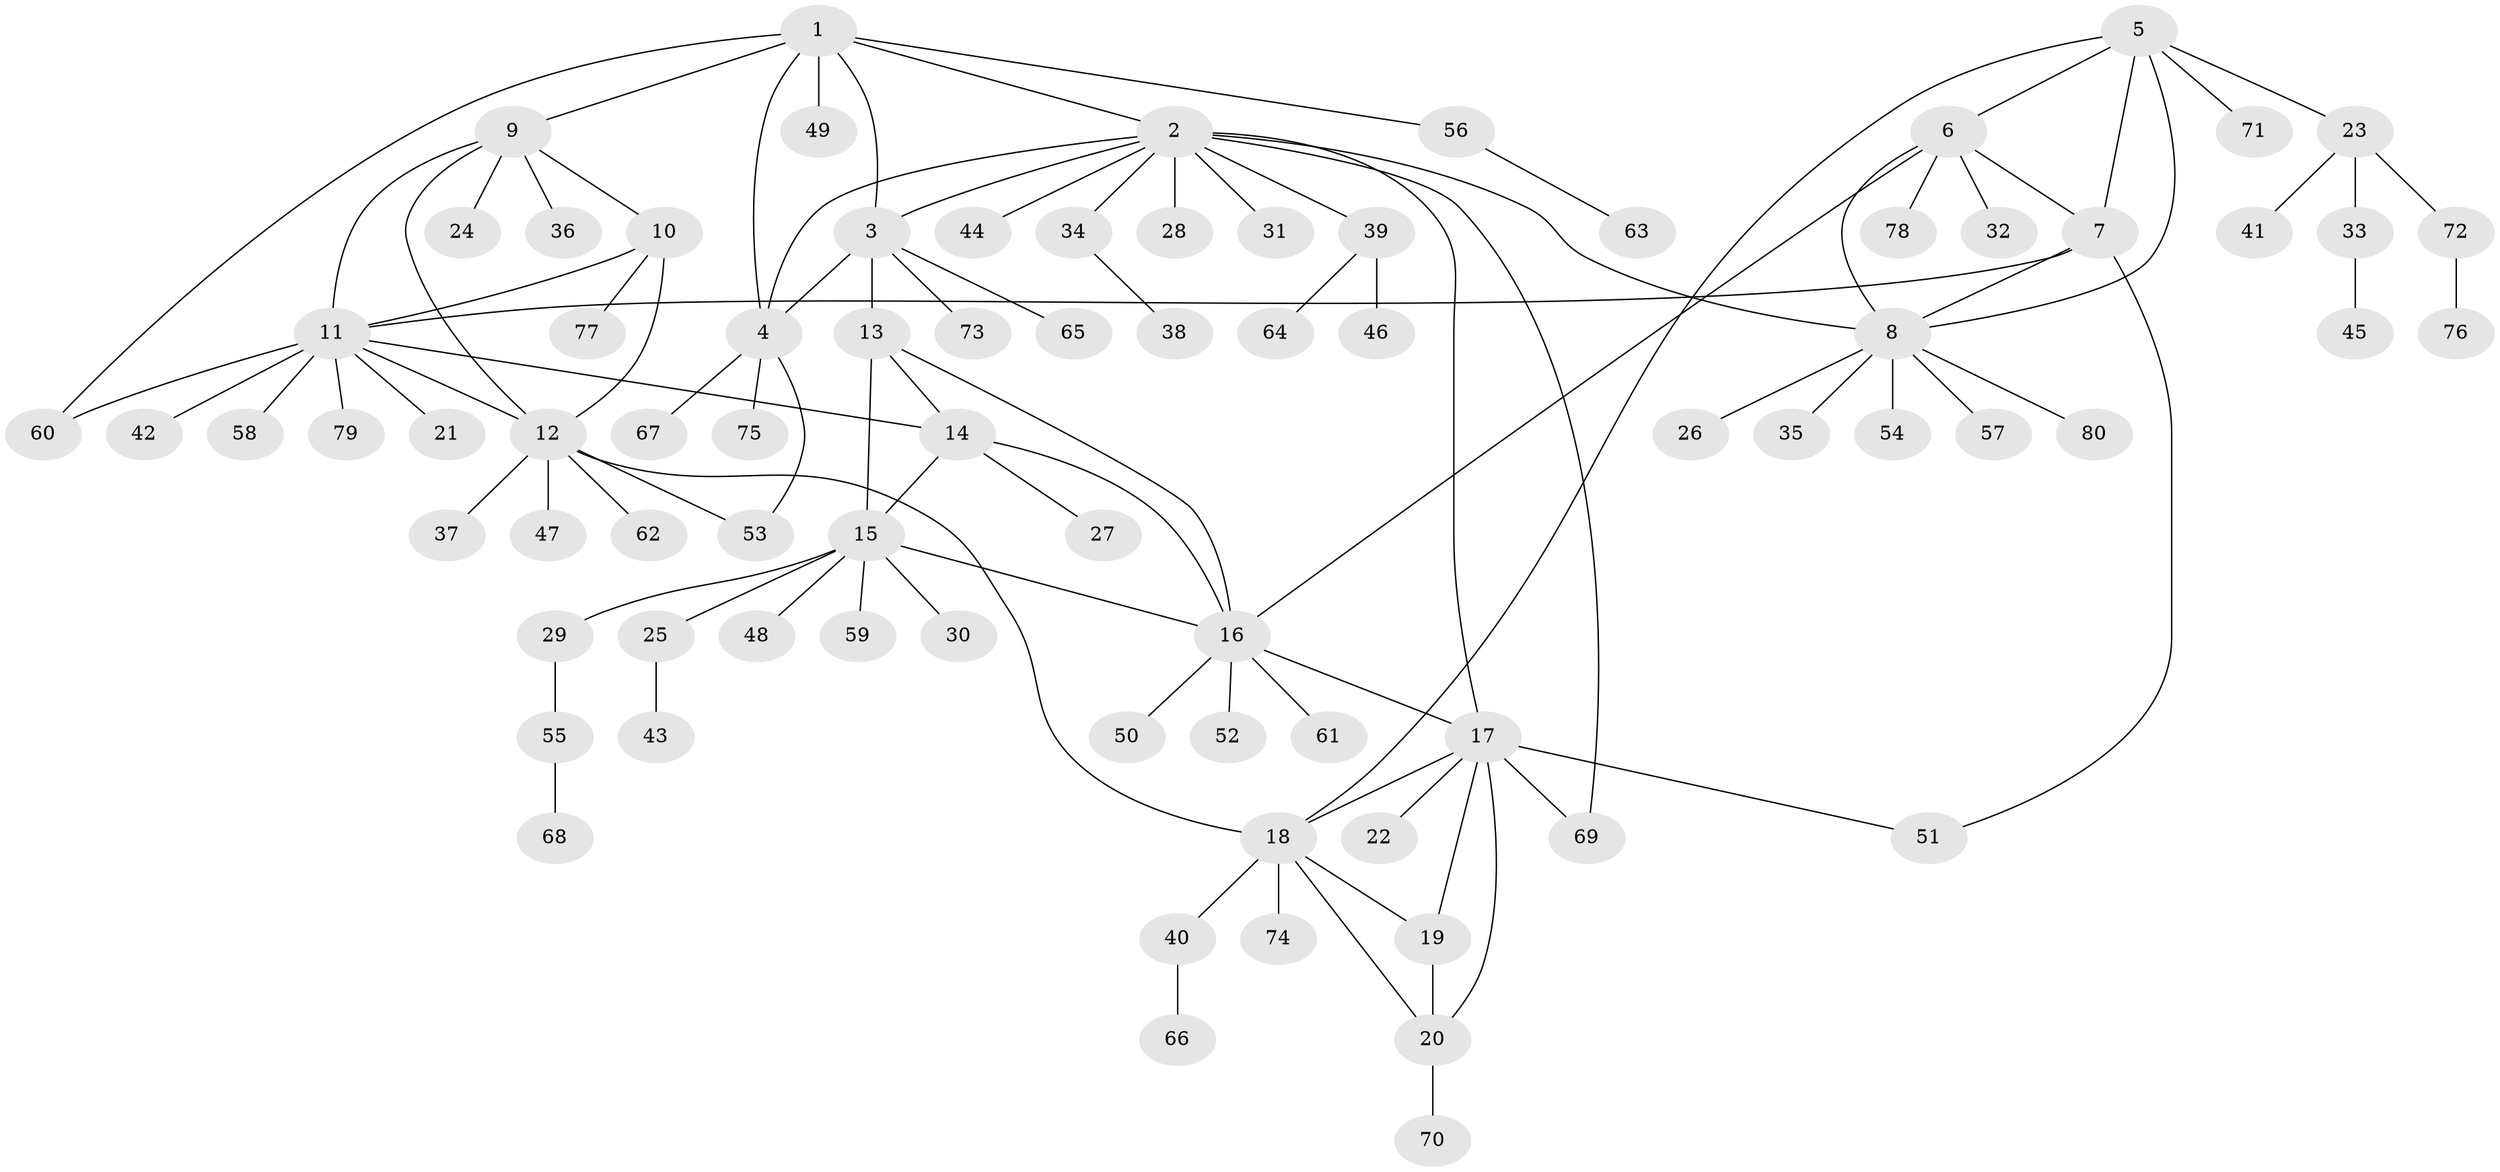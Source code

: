 // Generated by graph-tools (version 1.1) at 2025/11/02/27/25 16:11:34]
// undirected, 80 vertices, 104 edges
graph export_dot {
graph [start="1"]
  node [color=gray90,style=filled];
  1;
  2;
  3;
  4;
  5;
  6;
  7;
  8;
  9;
  10;
  11;
  12;
  13;
  14;
  15;
  16;
  17;
  18;
  19;
  20;
  21;
  22;
  23;
  24;
  25;
  26;
  27;
  28;
  29;
  30;
  31;
  32;
  33;
  34;
  35;
  36;
  37;
  38;
  39;
  40;
  41;
  42;
  43;
  44;
  45;
  46;
  47;
  48;
  49;
  50;
  51;
  52;
  53;
  54;
  55;
  56;
  57;
  58;
  59;
  60;
  61;
  62;
  63;
  64;
  65;
  66;
  67;
  68;
  69;
  70;
  71;
  72;
  73;
  74;
  75;
  76;
  77;
  78;
  79;
  80;
  1 -- 2;
  1 -- 3;
  1 -- 4;
  1 -- 9;
  1 -- 49;
  1 -- 56;
  1 -- 60;
  2 -- 3;
  2 -- 4;
  2 -- 8;
  2 -- 17;
  2 -- 28;
  2 -- 31;
  2 -- 34;
  2 -- 39;
  2 -- 44;
  2 -- 69;
  3 -- 4;
  3 -- 13;
  3 -- 65;
  3 -- 73;
  4 -- 53;
  4 -- 67;
  4 -- 75;
  5 -- 6;
  5 -- 7;
  5 -- 8;
  5 -- 18;
  5 -- 23;
  5 -- 71;
  6 -- 7;
  6 -- 8;
  6 -- 16;
  6 -- 32;
  6 -- 78;
  7 -- 8;
  7 -- 11;
  7 -- 51;
  8 -- 26;
  8 -- 35;
  8 -- 54;
  8 -- 57;
  8 -- 80;
  9 -- 10;
  9 -- 11;
  9 -- 12;
  9 -- 24;
  9 -- 36;
  10 -- 11;
  10 -- 12;
  10 -- 77;
  11 -- 12;
  11 -- 14;
  11 -- 21;
  11 -- 42;
  11 -- 58;
  11 -- 60;
  11 -- 79;
  12 -- 18;
  12 -- 37;
  12 -- 47;
  12 -- 53;
  12 -- 62;
  13 -- 14;
  13 -- 15;
  13 -- 16;
  14 -- 15;
  14 -- 16;
  14 -- 27;
  15 -- 16;
  15 -- 25;
  15 -- 29;
  15 -- 30;
  15 -- 48;
  15 -- 59;
  16 -- 17;
  16 -- 50;
  16 -- 52;
  16 -- 61;
  17 -- 18;
  17 -- 19;
  17 -- 20;
  17 -- 22;
  17 -- 51;
  17 -- 69;
  18 -- 19;
  18 -- 20;
  18 -- 40;
  18 -- 74;
  19 -- 20;
  20 -- 70;
  23 -- 33;
  23 -- 41;
  23 -- 72;
  25 -- 43;
  29 -- 55;
  33 -- 45;
  34 -- 38;
  39 -- 46;
  39 -- 64;
  40 -- 66;
  55 -- 68;
  56 -- 63;
  72 -- 76;
}
